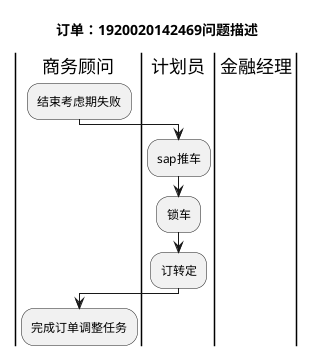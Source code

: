 @startuml

title 订单：1920020142469问题描述

|商务顾问|
:结束考虑期失败;

|计划员|
:sap推车;
:锁车;
:订转定;

|商务顾问|
:完成订单调整任务;

|金融经理|

@enduml